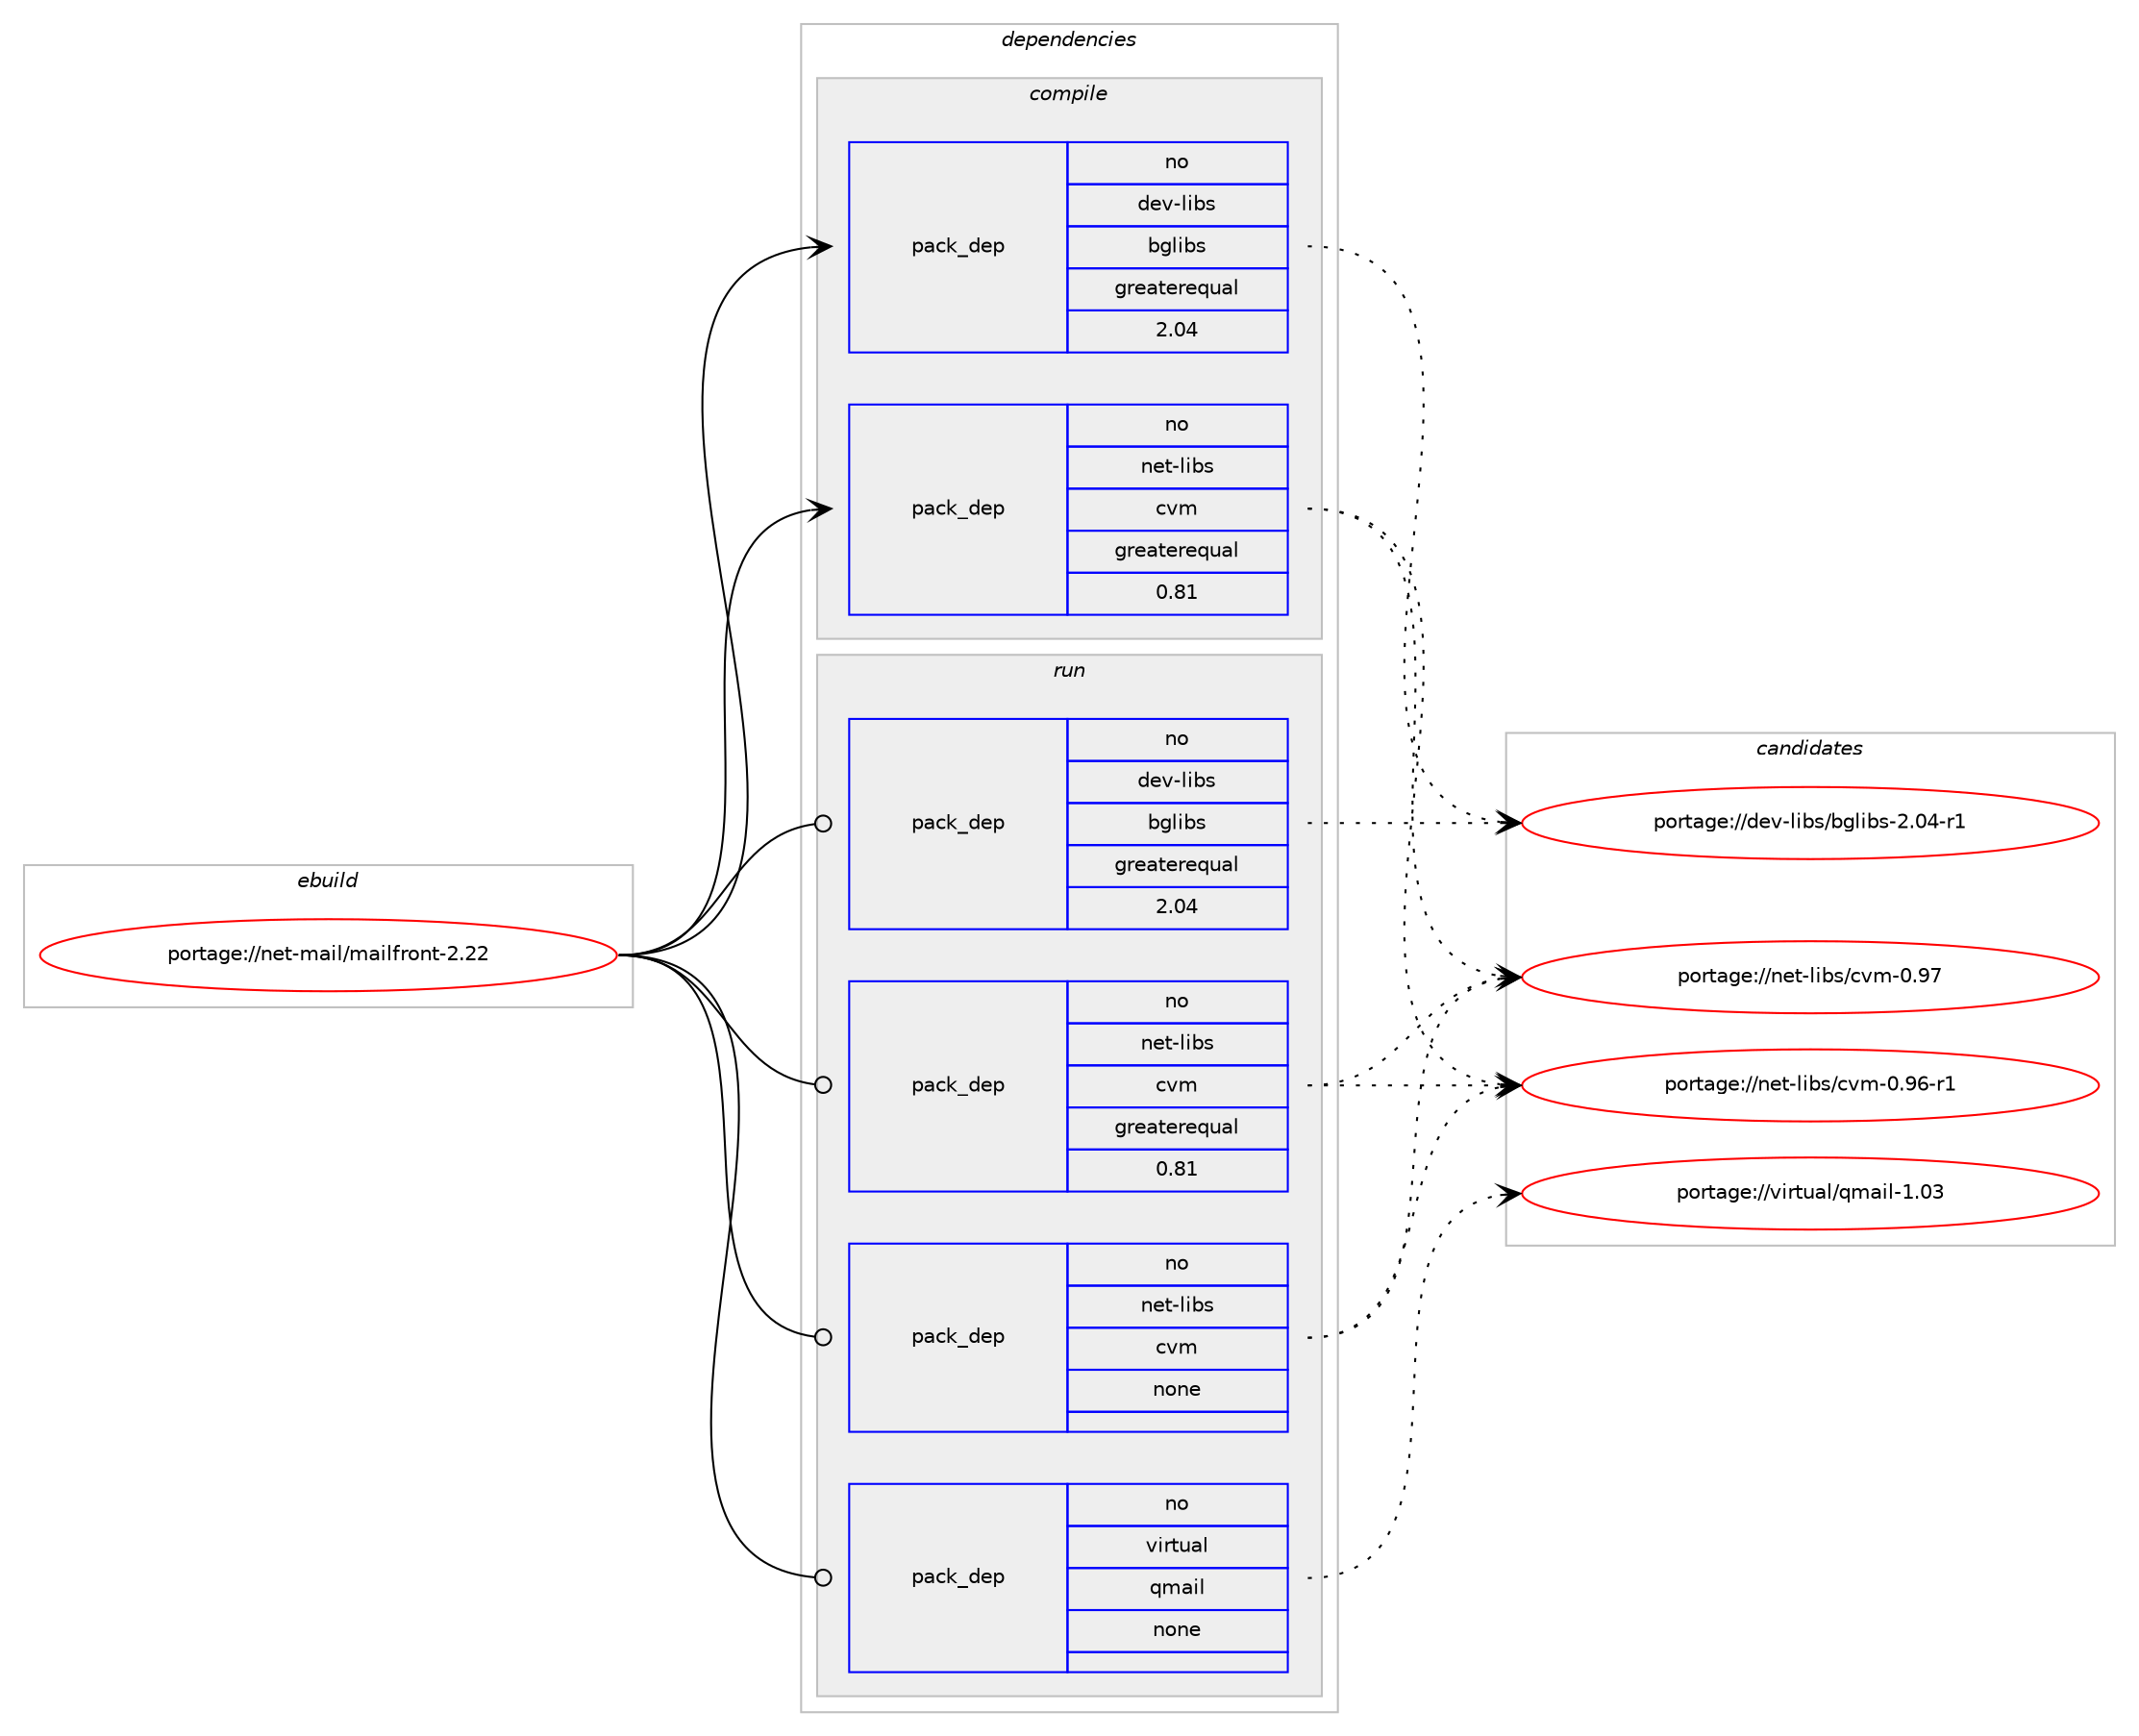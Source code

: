 digraph prolog {

# *************
# Graph options
# *************

newrank=true;
concentrate=true;
compound=true;
graph [rankdir=LR,fontname=Helvetica,fontsize=10,ranksep=1.5];#, ranksep=2.5, nodesep=0.2];
edge  [arrowhead=vee];
node  [fontname=Helvetica,fontsize=10];

# **********
# The ebuild
# **********

subgraph cluster_leftcol {
color=gray;
rank=same;
label=<<i>ebuild</i>>;
id [label="portage://net-mail/mailfront-2.22", color=red, width=4, href="../net-mail/mailfront-2.22.svg"];
}

# ****************
# The dependencies
# ****************

subgraph cluster_midcol {
color=gray;
label=<<i>dependencies</i>>;
subgraph cluster_compile {
fillcolor="#eeeeee";
style=filled;
label=<<i>compile</i>>;
subgraph pack44345 {
dependency56432 [label=<<TABLE BORDER="0" CELLBORDER="1" CELLSPACING="0" CELLPADDING="4" WIDTH="220"><TR><TD ROWSPAN="6" CELLPADDING="30">pack_dep</TD></TR><TR><TD WIDTH="110">no</TD></TR><TR><TD>dev-libs</TD></TR><TR><TD>bglibs</TD></TR><TR><TD>greaterequal</TD></TR><TR><TD>2.04</TD></TR></TABLE>>, shape=none, color=blue];
}
id:e -> dependency56432:w [weight=20,style="solid",arrowhead="vee"];
subgraph pack44346 {
dependency56433 [label=<<TABLE BORDER="0" CELLBORDER="1" CELLSPACING="0" CELLPADDING="4" WIDTH="220"><TR><TD ROWSPAN="6" CELLPADDING="30">pack_dep</TD></TR><TR><TD WIDTH="110">no</TD></TR><TR><TD>net-libs</TD></TR><TR><TD>cvm</TD></TR><TR><TD>greaterequal</TD></TR><TR><TD>0.81</TD></TR></TABLE>>, shape=none, color=blue];
}
id:e -> dependency56433:w [weight=20,style="solid",arrowhead="vee"];
}
subgraph cluster_compileandrun {
fillcolor="#eeeeee";
style=filled;
label=<<i>compile and run</i>>;
}
subgraph cluster_run {
fillcolor="#eeeeee";
style=filled;
label=<<i>run</i>>;
subgraph pack44347 {
dependency56434 [label=<<TABLE BORDER="0" CELLBORDER="1" CELLSPACING="0" CELLPADDING="4" WIDTH="220"><TR><TD ROWSPAN="6" CELLPADDING="30">pack_dep</TD></TR><TR><TD WIDTH="110">no</TD></TR><TR><TD>dev-libs</TD></TR><TR><TD>bglibs</TD></TR><TR><TD>greaterequal</TD></TR><TR><TD>2.04</TD></TR></TABLE>>, shape=none, color=blue];
}
id:e -> dependency56434:w [weight=20,style="solid",arrowhead="odot"];
subgraph pack44348 {
dependency56435 [label=<<TABLE BORDER="0" CELLBORDER="1" CELLSPACING="0" CELLPADDING="4" WIDTH="220"><TR><TD ROWSPAN="6" CELLPADDING="30">pack_dep</TD></TR><TR><TD WIDTH="110">no</TD></TR><TR><TD>net-libs</TD></TR><TR><TD>cvm</TD></TR><TR><TD>greaterequal</TD></TR><TR><TD>0.81</TD></TR></TABLE>>, shape=none, color=blue];
}
id:e -> dependency56435:w [weight=20,style="solid",arrowhead="odot"];
subgraph pack44349 {
dependency56436 [label=<<TABLE BORDER="0" CELLBORDER="1" CELLSPACING="0" CELLPADDING="4" WIDTH="220"><TR><TD ROWSPAN="6" CELLPADDING="30">pack_dep</TD></TR><TR><TD WIDTH="110">no</TD></TR><TR><TD>net-libs</TD></TR><TR><TD>cvm</TD></TR><TR><TD>none</TD></TR><TR><TD></TD></TR></TABLE>>, shape=none, color=blue];
}
id:e -> dependency56436:w [weight=20,style="solid",arrowhead="odot"];
subgraph pack44350 {
dependency56437 [label=<<TABLE BORDER="0" CELLBORDER="1" CELLSPACING="0" CELLPADDING="4" WIDTH="220"><TR><TD ROWSPAN="6" CELLPADDING="30">pack_dep</TD></TR><TR><TD WIDTH="110">no</TD></TR><TR><TD>virtual</TD></TR><TR><TD>qmail</TD></TR><TR><TD>none</TD></TR><TR><TD></TD></TR></TABLE>>, shape=none, color=blue];
}
id:e -> dependency56437:w [weight=20,style="solid",arrowhead="odot"];
}
}

# **************
# The candidates
# **************

subgraph cluster_choices {
rank=same;
color=gray;
label=<<i>candidates</i>>;

subgraph choice44345 {
color=black;
nodesep=1;
choice100101118451081059811547981031081059811545504648524511449 [label="portage://dev-libs/bglibs-2.04-r1", color=red, width=4,href="../dev-libs/bglibs-2.04-r1.svg"];
dependency56432:e -> choice100101118451081059811547981031081059811545504648524511449:w [style=dotted,weight="100"];
}
subgraph choice44346 {
color=black;
nodesep=1;
choice110101116451081059811547991181094548465755 [label="portage://net-libs/cvm-0.97", color=red, width=4,href="../net-libs/cvm-0.97.svg"];
choice1101011164510810598115479911810945484657544511449 [label="portage://net-libs/cvm-0.96-r1", color=red, width=4,href="../net-libs/cvm-0.96-r1.svg"];
dependency56433:e -> choice110101116451081059811547991181094548465755:w [style=dotted,weight="100"];
dependency56433:e -> choice1101011164510810598115479911810945484657544511449:w [style=dotted,weight="100"];
}
subgraph choice44347 {
color=black;
nodesep=1;
choice100101118451081059811547981031081059811545504648524511449 [label="portage://dev-libs/bglibs-2.04-r1", color=red, width=4,href="../dev-libs/bglibs-2.04-r1.svg"];
dependency56434:e -> choice100101118451081059811547981031081059811545504648524511449:w [style=dotted,weight="100"];
}
subgraph choice44348 {
color=black;
nodesep=1;
choice110101116451081059811547991181094548465755 [label="portage://net-libs/cvm-0.97", color=red, width=4,href="../net-libs/cvm-0.97.svg"];
choice1101011164510810598115479911810945484657544511449 [label="portage://net-libs/cvm-0.96-r1", color=red, width=4,href="../net-libs/cvm-0.96-r1.svg"];
dependency56435:e -> choice110101116451081059811547991181094548465755:w [style=dotted,weight="100"];
dependency56435:e -> choice1101011164510810598115479911810945484657544511449:w [style=dotted,weight="100"];
}
subgraph choice44349 {
color=black;
nodesep=1;
choice110101116451081059811547991181094548465755 [label="portage://net-libs/cvm-0.97", color=red, width=4,href="../net-libs/cvm-0.97.svg"];
choice1101011164510810598115479911810945484657544511449 [label="portage://net-libs/cvm-0.96-r1", color=red, width=4,href="../net-libs/cvm-0.96-r1.svg"];
dependency56436:e -> choice110101116451081059811547991181094548465755:w [style=dotted,weight="100"];
dependency56436:e -> choice1101011164510810598115479911810945484657544511449:w [style=dotted,weight="100"];
}
subgraph choice44350 {
color=black;
nodesep=1;
choice1181051141161179710847113109971051084549464851 [label="portage://virtual/qmail-1.03", color=red, width=4,href="../virtual/qmail-1.03.svg"];
dependency56437:e -> choice1181051141161179710847113109971051084549464851:w [style=dotted,weight="100"];
}
}

}
